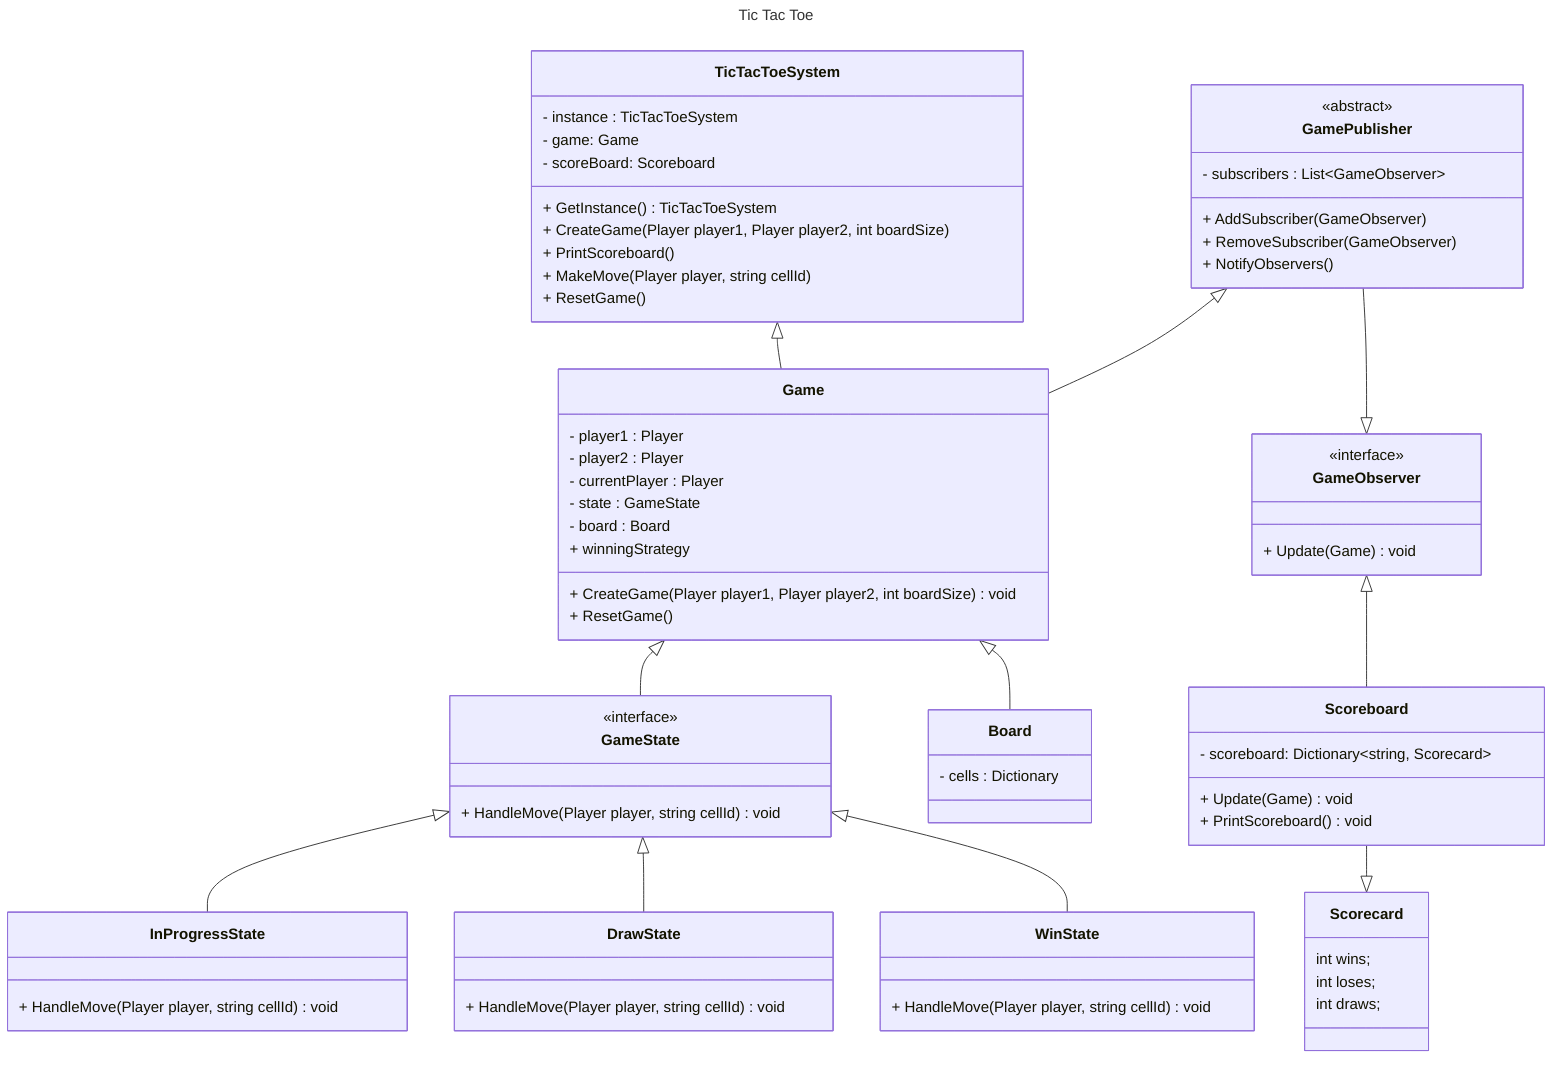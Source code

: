 ---
title: Tic Tac Toe
---

classDiagram
    TicTacToeSystem <|-- Game
    GamePublisher <|-- Game

    class TicTacToeSystem {
        - instance : TicTacToeSystem
        - game: Game
        - scoreBoard: Scoreboard

        + GetInstance() TicTacToeSystem
        + CreateGame(Player player1, Player player2, int boardSize)
        + PrintScoreboard()
        + MakeMove(Player player, string cellId)
        + ResetGame()
    }

    class GamePublisher {
        <<abstract>>
        - subscribers : List~GameObserver~
        + AddSubscriber(GameObserver)
        + RemoveSubscriber(GameObserver)
        + NotifyObservers()
    }

    class GameObserver {
        <<interface>>
        + Update(Game) void
    }

    GamePublisher --|> GameObserver
    GameObserver <|-- Scoreboard

    class Scoreboard {
        - scoreboard: Dictionary~string, Scorecard~

        + Update(Game) void
        + PrintScoreboard() void
    }

    class Scorecard {
        int wins;
        int loses;
        int draws;
    }

    Scoreboard --|> Scorecard

    class Game {
        - player1 : Player
        - player2 : Player
        - currentPlayer : Player
        - state : GameState
        - board : Board
        + CreateGame(Player player1, Player player2, int boardSize) void
        + ResetGame()
        + winningStrategy
    }

    class GameState {
        <<interface>>
        + HandleMove(Player player, string cellId) void
    }

    class InProgressState {
        + HandleMove(Player player, string cellId) void
    }
    class DrawState {
        + HandleMove(Player player, string cellId) void
    }
    class WinState {
        + HandleMove(Player player, string cellId) void
    }

    GameState <|-- InProgressState
    GameState <|-- DrawState
    GameState <|-- WinState
    Game <|-- GameState

    class Board {
        - cells : Dictionary<string, Cell>
    }

    Game <|-- Board